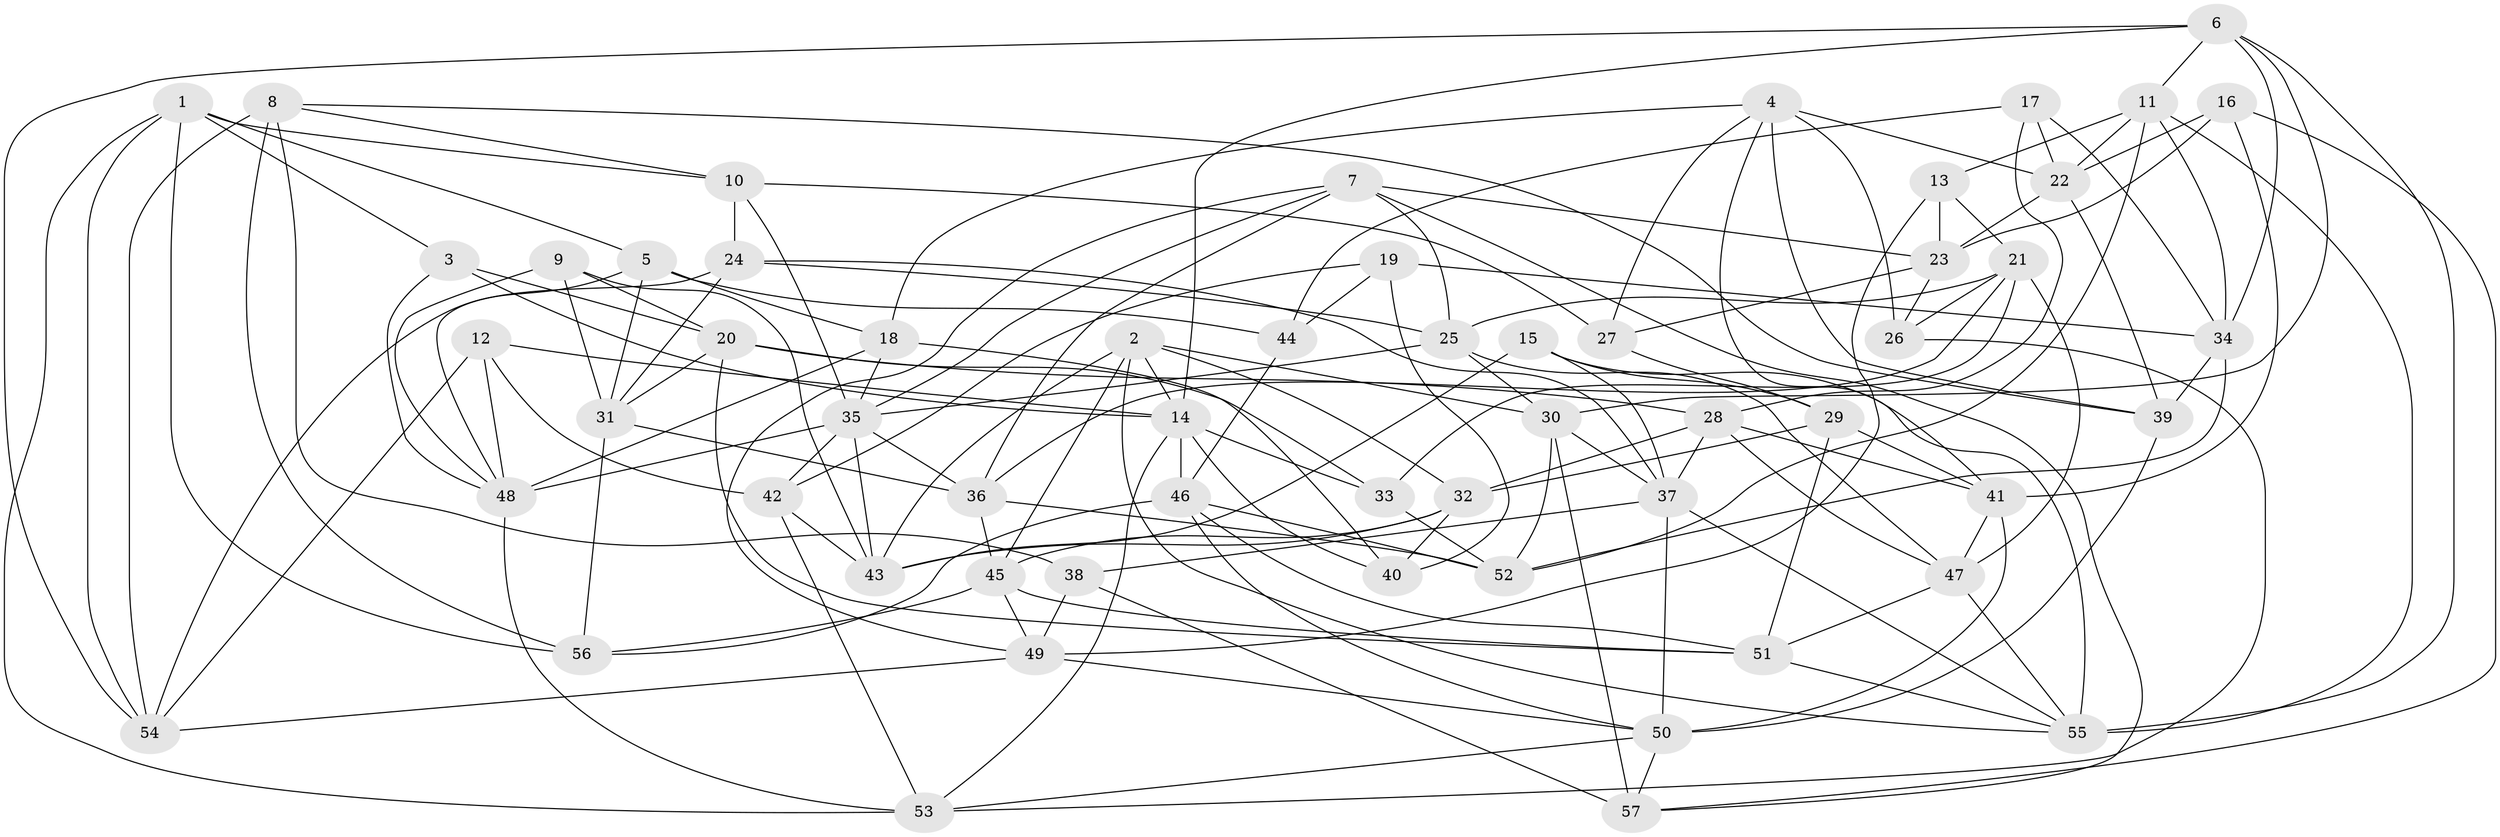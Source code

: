 // original degree distribution, {4: 1.0}
// Generated by graph-tools (version 1.1) at 2025/02/03/09/25 03:02:57]
// undirected, 57 vertices, 156 edges
graph export_dot {
graph [start="1"]
  node [color=gray90,style=filled];
  1;
  2;
  3;
  4;
  5;
  6;
  7;
  8;
  9;
  10;
  11;
  12;
  13;
  14;
  15;
  16;
  17;
  18;
  19;
  20;
  21;
  22;
  23;
  24;
  25;
  26;
  27;
  28;
  29;
  30;
  31;
  32;
  33;
  34;
  35;
  36;
  37;
  38;
  39;
  40;
  41;
  42;
  43;
  44;
  45;
  46;
  47;
  48;
  49;
  50;
  51;
  52;
  53;
  54;
  55;
  56;
  57;
  1 -- 3 [weight=1.0];
  1 -- 5 [weight=1.0];
  1 -- 10 [weight=1.0];
  1 -- 53 [weight=1.0];
  1 -- 54 [weight=1.0];
  1 -- 56 [weight=1.0];
  2 -- 14 [weight=1.0];
  2 -- 30 [weight=1.0];
  2 -- 32 [weight=1.0];
  2 -- 43 [weight=1.0];
  2 -- 45 [weight=1.0];
  2 -- 55 [weight=1.0];
  3 -- 14 [weight=1.0];
  3 -- 20 [weight=1.0];
  3 -- 48 [weight=1.0];
  4 -- 18 [weight=1.0];
  4 -- 22 [weight=1.0];
  4 -- 26 [weight=1.0];
  4 -- 27 [weight=1.0];
  4 -- 39 [weight=1.0];
  4 -- 41 [weight=1.0];
  5 -- 18 [weight=1.0];
  5 -- 31 [weight=1.0];
  5 -- 44 [weight=2.0];
  5 -- 54 [weight=1.0];
  6 -- 11 [weight=1.0];
  6 -- 14 [weight=1.0];
  6 -- 30 [weight=1.0];
  6 -- 34 [weight=1.0];
  6 -- 54 [weight=1.0];
  6 -- 55 [weight=1.0];
  7 -- 23 [weight=1.0];
  7 -- 25 [weight=1.0];
  7 -- 35 [weight=1.0];
  7 -- 36 [weight=1.0];
  7 -- 49 [weight=1.0];
  7 -- 57 [weight=1.0];
  8 -- 10 [weight=1.0];
  8 -- 38 [weight=1.0];
  8 -- 39 [weight=1.0];
  8 -- 54 [weight=1.0];
  8 -- 56 [weight=2.0];
  9 -- 20 [weight=1.0];
  9 -- 31 [weight=1.0];
  9 -- 43 [weight=1.0];
  9 -- 48 [weight=1.0];
  10 -- 24 [weight=2.0];
  10 -- 27 [weight=1.0];
  10 -- 35 [weight=1.0];
  11 -- 13 [weight=1.0];
  11 -- 22 [weight=1.0];
  11 -- 34 [weight=1.0];
  11 -- 52 [weight=1.0];
  11 -- 55 [weight=1.0];
  12 -- 14 [weight=1.0];
  12 -- 42 [weight=1.0];
  12 -- 48 [weight=1.0];
  12 -- 54 [weight=1.0];
  13 -- 21 [weight=1.0];
  13 -- 23 [weight=1.0];
  13 -- 49 [weight=1.0];
  14 -- 33 [weight=1.0];
  14 -- 40 [weight=1.0];
  14 -- 46 [weight=1.0];
  14 -- 53 [weight=1.0];
  15 -- 29 [weight=2.0];
  15 -- 37 [weight=1.0];
  15 -- 43 [weight=1.0];
  15 -- 55 [weight=2.0];
  16 -- 22 [weight=1.0];
  16 -- 23 [weight=1.0];
  16 -- 41 [weight=1.0];
  16 -- 57 [weight=1.0];
  17 -- 22 [weight=1.0];
  17 -- 28 [weight=1.0];
  17 -- 34 [weight=1.0];
  17 -- 44 [weight=1.0];
  18 -- 35 [weight=1.0];
  18 -- 40 [weight=1.0];
  18 -- 48 [weight=2.0];
  19 -- 34 [weight=1.0];
  19 -- 40 [weight=1.0];
  19 -- 42 [weight=2.0];
  19 -- 44 [weight=2.0];
  20 -- 28 [weight=1.0];
  20 -- 31 [weight=1.0];
  20 -- 33 [weight=1.0];
  20 -- 51 [weight=1.0];
  21 -- 25 [weight=1.0];
  21 -- 26 [weight=1.0];
  21 -- 33 [weight=1.0];
  21 -- 36 [weight=1.0];
  21 -- 47 [weight=1.0];
  22 -- 23 [weight=1.0];
  22 -- 39 [weight=1.0];
  23 -- 26 [weight=1.0];
  23 -- 27 [weight=1.0];
  24 -- 25 [weight=1.0];
  24 -- 31 [weight=1.0];
  24 -- 37 [weight=1.0];
  24 -- 48 [weight=1.0];
  25 -- 30 [weight=1.0];
  25 -- 35 [weight=1.0];
  25 -- 47 [weight=1.0];
  26 -- 53 [weight=1.0];
  27 -- 29 [weight=1.0];
  28 -- 32 [weight=1.0];
  28 -- 37 [weight=1.0];
  28 -- 41 [weight=1.0];
  28 -- 47 [weight=1.0];
  29 -- 32 [weight=1.0];
  29 -- 41 [weight=1.0];
  29 -- 51 [weight=1.0];
  30 -- 37 [weight=1.0];
  30 -- 52 [weight=1.0];
  30 -- 57 [weight=1.0];
  31 -- 36 [weight=1.0];
  31 -- 56 [weight=1.0];
  32 -- 40 [weight=1.0];
  32 -- 43 [weight=1.0];
  32 -- 45 [weight=1.0];
  33 -- 52 [weight=1.0];
  34 -- 39 [weight=1.0];
  34 -- 52 [weight=1.0];
  35 -- 36 [weight=1.0];
  35 -- 42 [weight=1.0];
  35 -- 43 [weight=1.0];
  35 -- 48 [weight=1.0];
  36 -- 45 [weight=1.0];
  36 -- 52 [weight=1.0];
  37 -- 38 [weight=2.0];
  37 -- 50 [weight=1.0];
  37 -- 55 [weight=1.0];
  38 -- 49 [weight=1.0];
  38 -- 57 [weight=2.0];
  39 -- 50 [weight=2.0];
  41 -- 47 [weight=1.0];
  41 -- 50 [weight=1.0];
  42 -- 43 [weight=1.0];
  42 -- 53 [weight=1.0];
  44 -- 46 [weight=1.0];
  45 -- 49 [weight=1.0];
  45 -- 51 [weight=1.0];
  45 -- 56 [weight=1.0];
  46 -- 50 [weight=1.0];
  46 -- 51 [weight=1.0];
  46 -- 52 [weight=1.0];
  46 -- 56 [weight=1.0];
  47 -- 51 [weight=1.0];
  47 -- 55 [weight=1.0];
  48 -- 53 [weight=1.0];
  49 -- 50 [weight=1.0];
  49 -- 54 [weight=1.0];
  50 -- 53 [weight=1.0];
  50 -- 57 [weight=1.0];
  51 -- 55 [weight=1.0];
}
